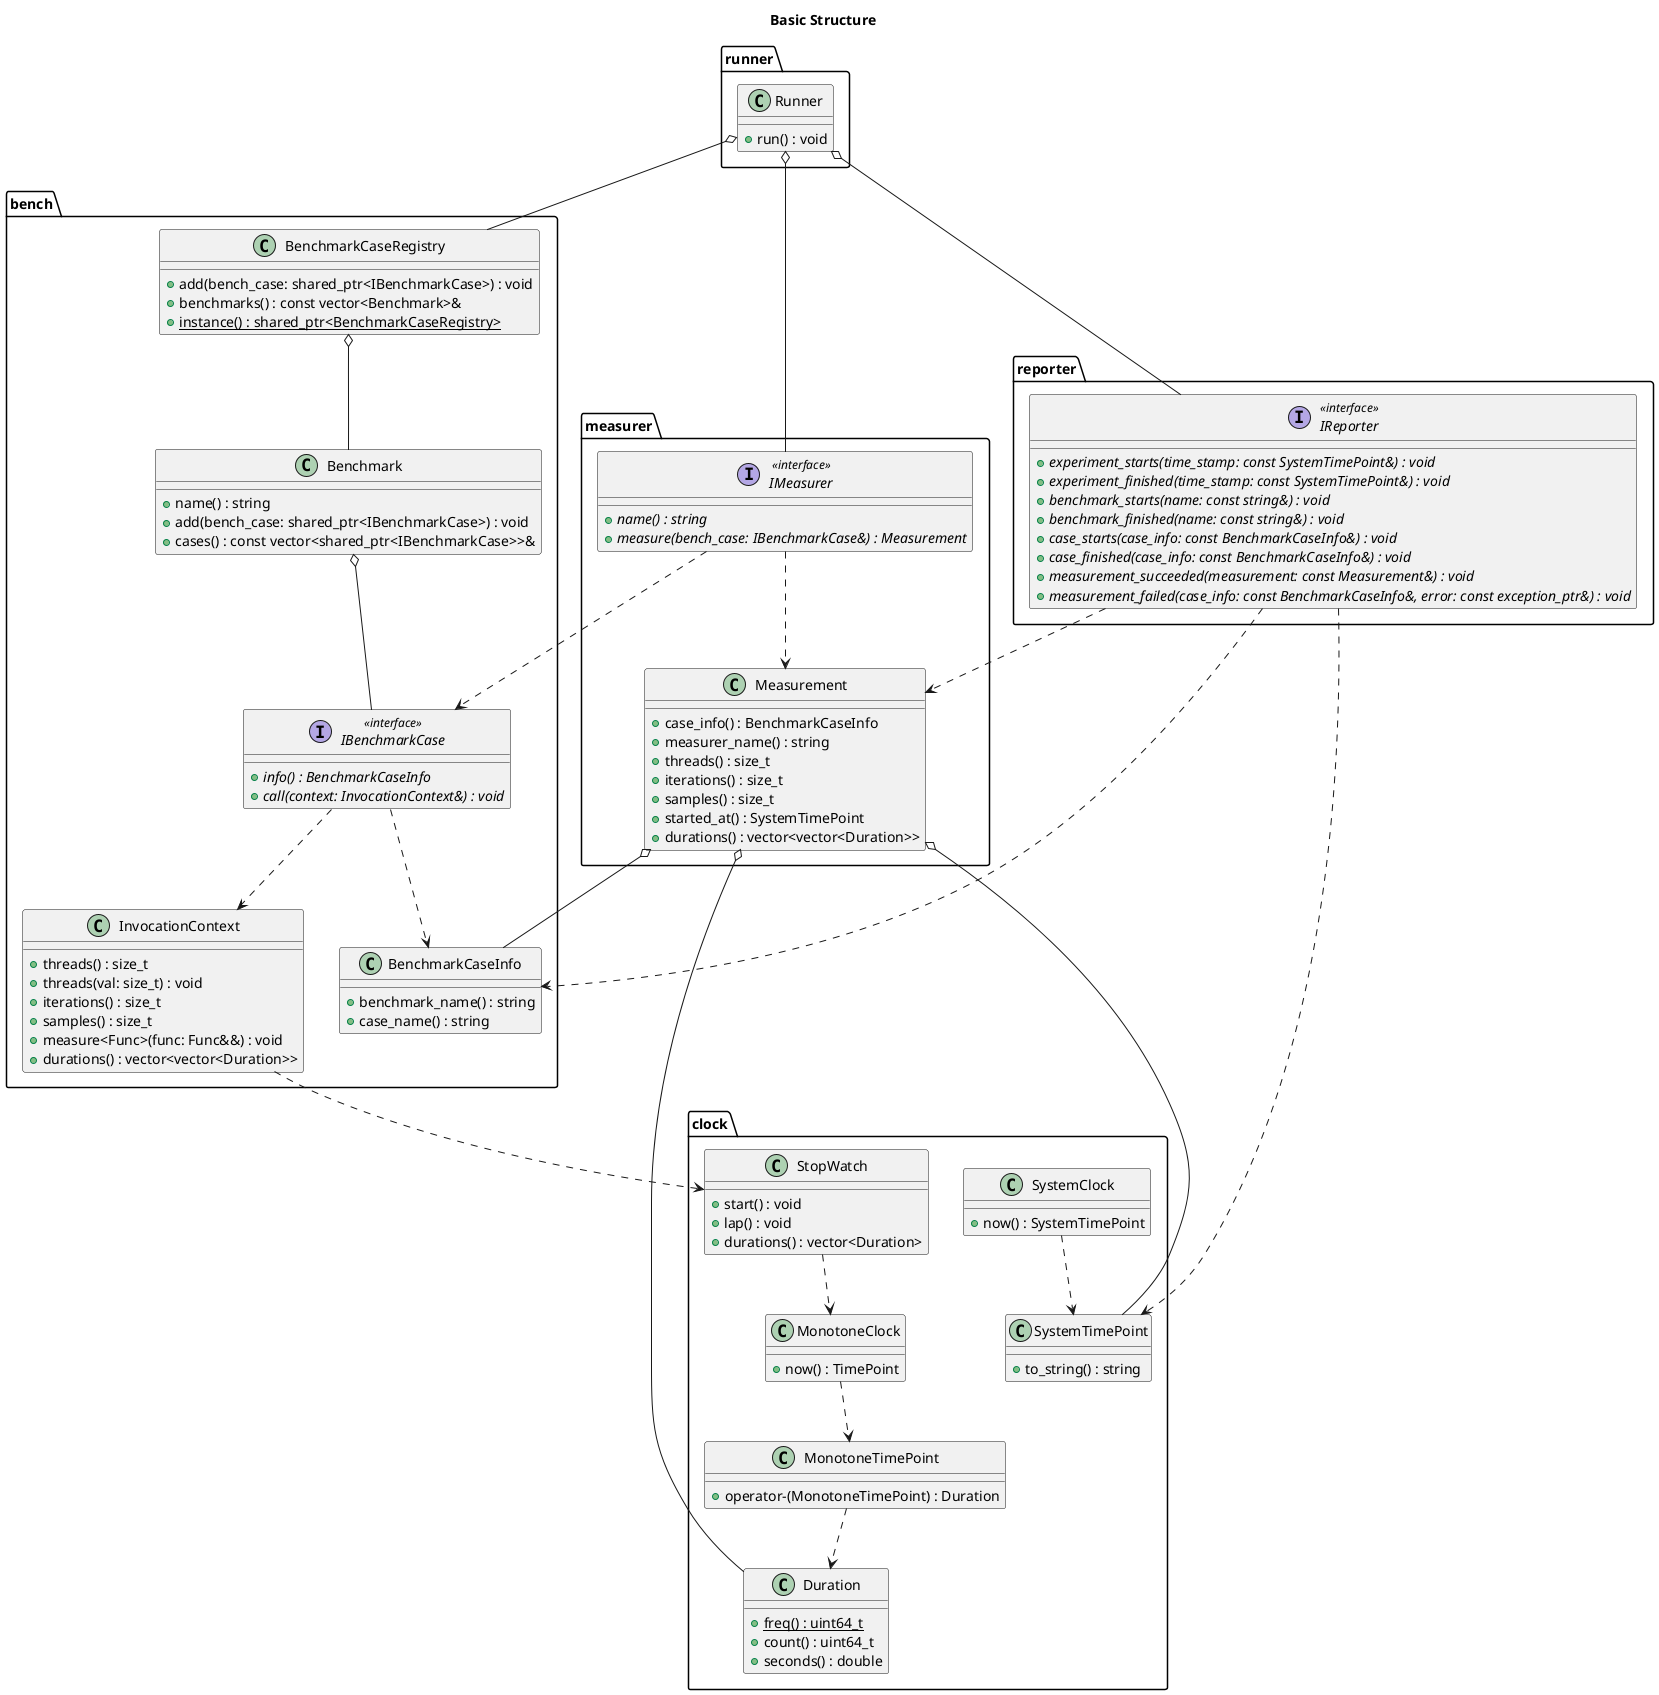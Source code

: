 @startuml basic_structure

title Basic Structure

package clock {
    class Duration {
        {static} + freq() : uint64_t
        + count() : uint64_t
        + seconds() : double
    }

    class MonotoneTimePoint {
        + operator-(MonotoneTimePoint) : Duration
    }
    MonotoneTimePoint ..> Duration

    class MonotoneClock {
        + now() : TimePoint
    }
    MonotoneClock ..> MonotoneTimePoint

    class StopWatch {
        + start() : void
        + lap() : void
        + durations() : vector<Duration>
    }
    StopWatch ..> MonotoneClock

    class SystemTimePoint {
        + to_string() : string
    }

    class SystemClock {
        + now() : SystemTimePoint
    }
    SystemClock ..> SystemTimePoint
}

package bench {
    class InvocationContext {
        + threads() : size_t
        + threads(val: size_t) : void
        + iterations() : size_t
        + samples() : size_t
        + measure<Func>(func: Func&&) : void
        + durations() : vector<vector<Duration>>
    }
    InvocationContext ..> StopWatch

    class BenchmarkCaseInfo {
        + benchmark_name() : string
        + case_name() : string
    }

    interface IBenchmarkCase <<interface>> {
        {abstract} + info() : BenchmarkCaseInfo
        {abstract} + call(context: InvocationContext&) : void
    }
    IBenchmarkCase ..> BenchmarkCaseInfo
    IBenchmarkCase ..> InvocationContext

    class Benchmark {
        + name() : string
        + add(bench_case: shared_ptr<IBenchmarkCase>) : void
        + cases() : const vector<shared_ptr<IBenchmarkCase>>&
    }
    Benchmark o-- IBenchmarkCase

    class BenchmarkCaseRegistry {
        + add(bench_case: shared_ptr<IBenchmarkCase>) : void
        + benchmarks() : const vector<Benchmark>&
        {static} + instance() : shared_ptr<BenchmarkCaseRegistry>
    }
    BenchmarkCaseRegistry o-- Benchmark
}

package measurer {
    class Measurement {
        + case_info() : BenchmarkCaseInfo
        + measurer_name() : string
        + threads() : size_t
        + iterations() : size_t
        + samples() : size_t
        + started_at() : SystemTimePoint
        + durations() : vector<vector<Duration>>
    }
    Measurement o-- BenchmarkCaseInfo
    Measurement o-- SystemTimePoint
    Measurement o-- Duration

    interface IMeasurer <<interface>> {
        {abstract} + name() : string
        {abstract} + measure(bench_case: IBenchmarkCase&) : Measurement
    }
    IMeasurer ..> IBenchmarkCase
    IMeasurer ..> Measurement
}

package reporter {
    interface IReporter <<interface>> {
        {abstract} + experiment_starts(time_stamp: const SystemTimePoint&) : void
        {abstract} + experiment_finished(time_stamp: const SystemTimePoint&) : void
        {abstract} + benchmark_starts(name: const string&) : void
        {abstract} + benchmark_finished(name: const string&) : void
        {abstract} + case_starts(case_info: const BenchmarkCaseInfo&) : void
        {abstract} + case_finished(case_info: const BenchmarkCaseInfo&) : void
        {abstract} + measurement_succeeded(measurement: const Measurement&) : void
        {abstract} + measurement_failed(case_info: const BenchmarkCaseInfo&, error: const exception_ptr&) : void
    }
    IReporter ..> SystemTimePoint
    IReporter ..> BenchmarkCaseInfo
    IReporter ..> Measurement
}

package runner {
    class Runner {
        + run() : void
    }
    Runner o-- IMeasurer
    Runner o-- BenchmarkCaseRegistry
    Runner o-- IReporter
}

@enduml
